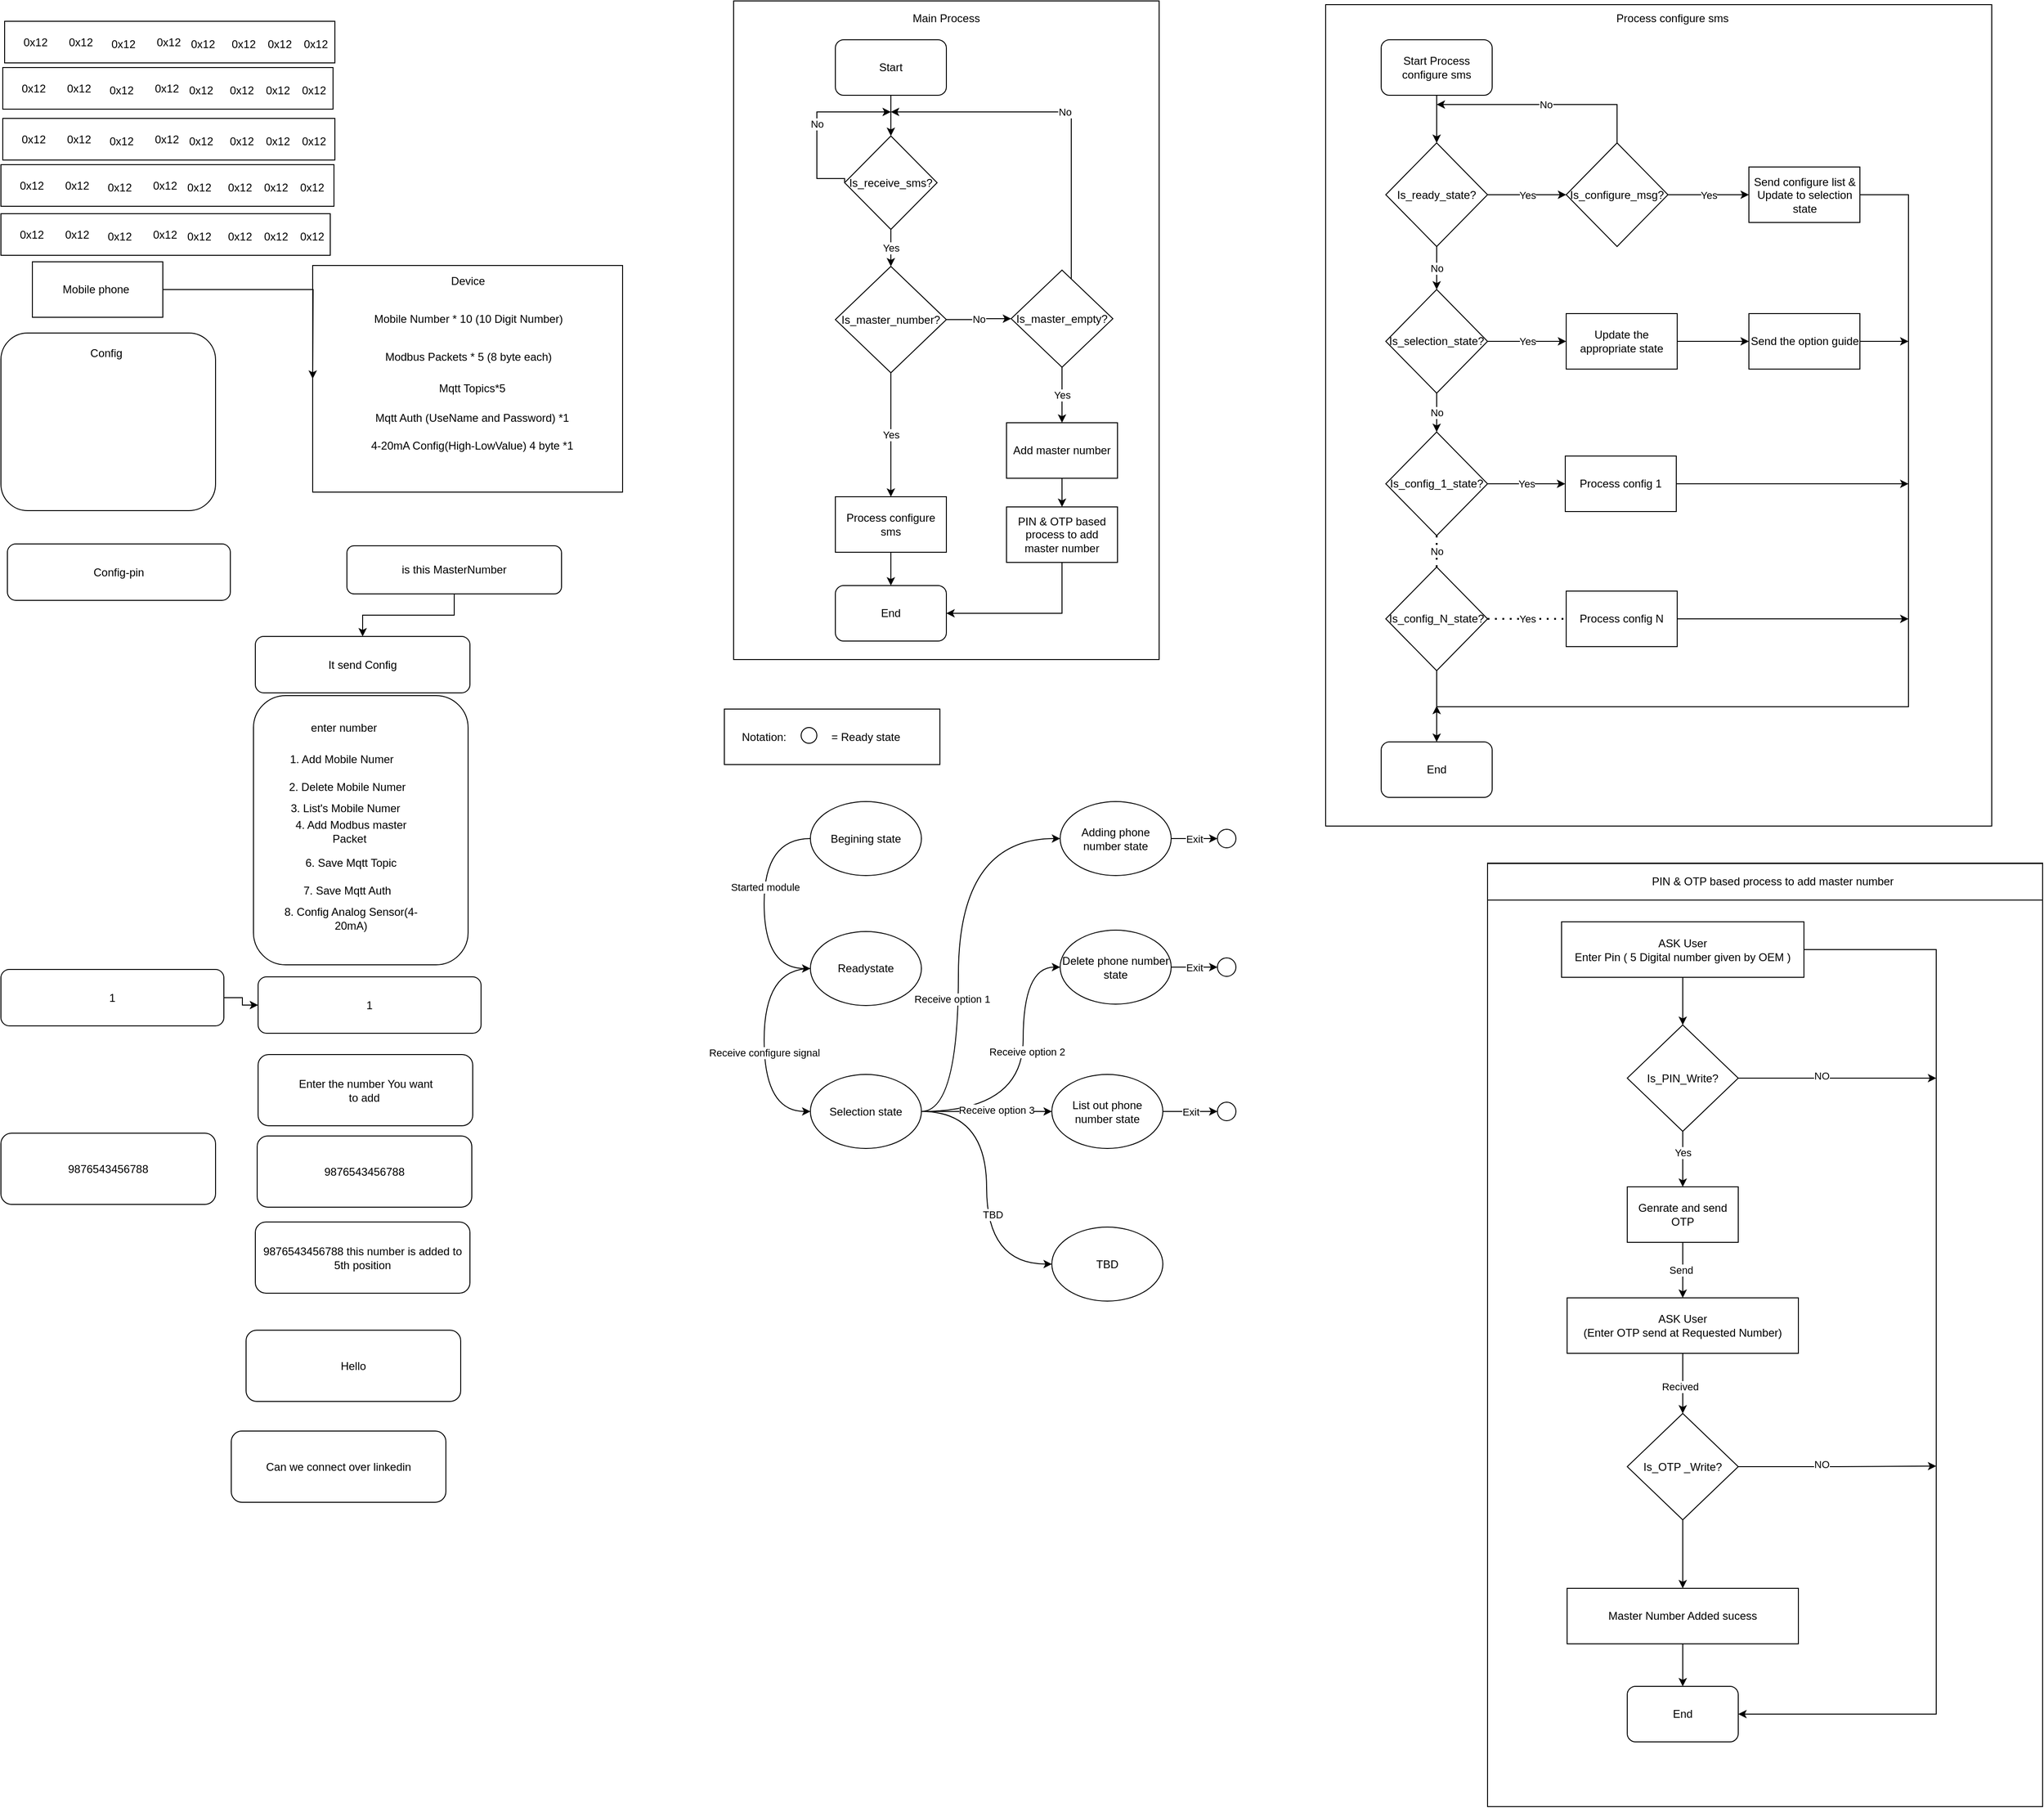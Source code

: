 <mxfile version="20.7.4" type="device"><diagram id="UV3ZCmatX03Z8bhax8fV" name="Page-1"><mxGraphModel dx="4185" dy="2208" grid="1" gridSize="10" guides="1" tooltips="1" connect="1" arrows="1" fold="1" page="1" pageScale="1" pageWidth="827" pageHeight="1169" math="0" shadow="0"><root><mxCell id="0"/><mxCell id="1" parent="0"/><mxCell id="8XACyHPQYHwSiB4T8kNE-40" value="" style="rounded=0;whiteSpace=wrap;html=1;" vertex="1" parent="1"><mxGeometry x="1665" y="940" width="600" height="1020" as="geometry"/></mxCell><mxCell id="J2YRhRowR8hO2LU_zufJ-102" value="" style="rounded=0;whiteSpace=wrap;html=1;" parent="1" vertex="1"><mxGeometry x="840" y="773.5" width="233" height="60" as="geometry"/></mxCell><mxCell id="J2YRhRowR8hO2LU_zufJ-49" value="" style="rounded=0;whiteSpace=wrap;html=1;" parent="1" vertex="1"><mxGeometry x="1490" y="12" width="720" height="888" as="geometry"/></mxCell><mxCell id="J2YRhRowR8hO2LU_zufJ-17" value="" style="rounded=0;whiteSpace=wrap;html=1;" parent="1" vertex="1"><mxGeometry x="850" y="8" width="460" height="712" as="geometry"/></mxCell><mxCell id="59p0AvyfdVepsQXnpc3s-46" value="" style="rounded=0;whiteSpace=wrap;html=1;" parent="1" vertex="1"><mxGeometry x="395" y="294" width="335" height="245" as="geometry"/></mxCell><mxCell id="59p0AvyfdVepsQXnpc3s-80" value="" style="rounded=0;whiteSpace=wrap;html=1;" parent="1" vertex="1"><mxGeometry x="62" y="30" width="357" height="45" as="geometry"/></mxCell><mxCell id="59p0AvyfdVepsQXnpc3s-81" value="0x12" style="text;html=1;align=center;verticalAlign=middle;resizable=0;points=[];autosize=1;strokeColor=none;fillColor=none;" parent="1" vertex="1"><mxGeometry x="73" y="39.5" width="44" height="26" as="geometry"/></mxCell><mxCell id="59p0AvyfdVepsQXnpc3s-82" value="0x12" style="text;html=1;align=center;verticalAlign=middle;resizable=0;points=[];autosize=1;strokeColor=none;fillColor=none;" parent="1" vertex="1"><mxGeometry x="122" y="39.5" width="44" height="26" as="geometry"/></mxCell><mxCell id="59p0AvyfdVepsQXnpc3s-83" value="0x12" style="text;html=1;align=center;verticalAlign=middle;resizable=0;points=[];autosize=1;strokeColor=none;fillColor=none;" parent="1" vertex="1"><mxGeometry x="168" y="42" width="44" height="26" as="geometry"/></mxCell><mxCell id="59p0AvyfdVepsQXnpc3s-84" value="0x12" style="text;html=1;align=center;verticalAlign=middle;resizable=0;points=[];autosize=1;strokeColor=none;fillColor=none;" parent="1" vertex="1"><mxGeometry x="217" y="39.5" width="44" height="26" as="geometry"/></mxCell><mxCell id="59p0AvyfdVepsQXnpc3s-85" value="0x12" style="text;html=1;align=center;verticalAlign=middle;resizable=0;points=[];autosize=1;strokeColor=none;fillColor=none;" parent="1" vertex="1"><mxGeometry x="254" y="42" width="44" height="26" as="geometry"/></mxCell><mxCell id="59p0AvyfdVepsQXnpc3s-86" value="0x12" style="text;html=1;align=center;verticalAlign=middle;resizable=0;points=[];autosize=1;strokeColor=none;fillColor=none;" parent="1" vertex="1"><mxGeometry x="298" y="42" width="44" height="26" as="geometry"/></mxCell><mxCell id="59p0AvyfdVepsQXnpc3s-87" value="0x12" style="text;html=1;align=center;verticalAlign=middle;resizable=0;points=[];autosize=1;strokeColor=none;fillColor=none;" parent="1" vertex="1"><mxGeometry x="337" y="42" width="44" height="26" as="geometry"/></mxCell><mxCell id="59p0AvyfdVepsQXnpc3s-88" value="0x12" style="text;html=1;align=center;verticalAlign=middle;resizable=0;points=[];autosize=1;strokeColor=none;fillColor=none;" parent="1" vertex="1"><mxGeometry x="376" y="42" width="44" height="26" as="geometry"/></mxCell><mxCell id="59p0AvyfdVepsQXnpc3s-89" value="" style="rounded=0;whiteSpace=wrap;html=1;" parent="1" vertex="1"><mxGeometry x="60" y="80" width="357" height="45" as="geometry"/></mxCell><mxCell id="59p0AvyfdVepsQXnpc3s-90" value="0x12" style="text;html=1;align=center;verticalAlign=middle;resizable=0;points=[];autosize=1;strokeColor=none;fillColor=none;" parent="1" vertex="1"><mxGeometry x="71" y="89.5" width="44" height="26" as="geometry"/></mxCell><mxCell id="59p0AvyfdVepsQXnpc3s-91" value="0x12" style="text;html=1;align=center;verticalAlign=middle;resizable=0;points=[];autosize=1;strokeColor=none;fillColor=none;" parent="1" vertex="1"><mxGeometry x="120" y="89.5" width="44" height="26" as="geometry"/></mxCell><mxCell id="59p0AvyfdVepsQXnpc3s-92" value="0x12" style="text;html=1;align=center;verticalAlign=middle;resizable=0;points=[];autosize=1;strokeColor=none;fillColor=none;" parent="1" vertex="1"><mxGeometry x="166" y="92" width="44" height="26" as="geometry"/></mxCell><mxCell id="59p0AvyfdVepsQXnpc3s-93" value="0x12" style="text;html=1;align=center;verticalAlign=middle;resizable=0;points=[];autosize=1;strokeColor=none;fillColor=none;" parent="1" vertex="1"><mxGeometry x="215" y="89.5" width="44" height="26" as="geometry"/></mxCell><mxCell id="59p0AvyfdVepsQXnpc3s-94" value="0x12" style="text;html=1;align=center;verticalAlign=middle;resizable=0;points=[];autosize=1;strokeColor=none;fillColor=none;" parent="1" vertex="1"><mxGeometry x="252" y="92" width="44" height="26" as="geometry"/></mxCell><mxCell id="59p0AvyfdVepsQXnpc3s-95" value="0x12" style="text;html=1;align=center;verticalAlign=middle;resizable=0;points=[];autosize=1;strokeColor=none;fillColor=none;" parent="1" vertex="1"><mxGeometry x="296" y="92" width="44" height="26" as="geometry"/></mxCell><mxCell id="59p0AvyfdVepsQXnpc3s-96" value="0x12" style="text;html=1;align=center;verticalAlign=middle;resizable=0;points=[];autosize=1;strokeColor=none;fillColor=none;" parent="1" vertex="1"><mxGeometry x="335" y="92" width="44" height="26" as="geometry"/></mxCell><mxCell id="59p0AvyfdVepsQXnpc3s-97" value="0x12" style="text;html=1;align=center;verticalAlign=middle;resizable=0;points=[];autosize=1;strokeColor=none;fillColor=none;" parent="1" vertex="1"><mxGeometry x="374" y="92" width="44" height="26" as="geometry"/></mxCell><mxCell id="59p0AvyfdVepsQXnpc3s-98" value="" style="rounded=0;whiteSpace=wrap;html=1;" parent="1" vertex="1"><mxGeometry x="60" y="135" width="359" height="45" as="geometry"/></mxCell><mxCell id="59p0AvyfdVepsQXnpc3s-99" value="0x12" style="text;html=1;align=center;verticalAlign=middle;resizable=0;points=[];autosize=1;strokeColor=none;fillColor=none;" parent="1" vertex="1"><mxGeometry x="71" y="144.5" width="44" height="26" as="geometry"/></mxCell><mxCell id="59p0AvyfdVepsQXnpc3s-100" value="0x12" style="text;html=1;align=center;verticalAlign=middle;resizable=0;points=[];autosize=1;strokeColor=none;fillColor=none;" parent="1" vertex="1"><mxGeometry x="120" y="144.5" width="44" height="26" as="geometry"/></mxCell><mxCell id="59p0AvyfdVepsQXnpc3s-101" value="0x12" style="text;html=1;align=center;verticalAlign=middle;resizable=0;points=[];autosize=1;strokeColor=none;fillColor=none;" parent="1" vertex="1"><mxGeometry x="166" y="147" width="44" height="26" as="geometry"/></mxCell><mxCell id="59p0AvyfdVepsQXnpc3s-102" value="0x12" style="text;html=1;align=center;verticalAlign=middle;resizable=0;points=[];autosize=1;strokeColor=none;fillColor=none;" parent="1" vertex="1"><mxGeometry x="215" y="144.5" width="44" height="26" as="geometry"/></mxCell><mxCell id="59p0AvyfdVepsQXnpc3s-103" value="0x12" style="text;html=1;align=center;verticalAlign=middle;resizable=0;points=[];autosize=1;strokeColor=none;fillColor=none;" parent="1" vertex="1"><mxGeometry x="252" y="147" width="44" height="26" as="geometry"/></mxCell><mxCell id="59p0AvyfdVepsQXnpc3s-104" value="0x12" style="text;html=1;align=center;verticalAlign=middle;resizable=0;points=[];autosize=1;strokeColor=none;fillColor=none;" parent="1" vertex="1"><mxGeometry x="296" y="147" width="44" height="26" as="geometry"/></mxCell><mxCell id="59p0AvyfdVepsQXnpc3s-105" value="0x12" style="text;html=1;align=center;verticalAlign=middle;resizable=0;points=[];autosize=1;strokeColor=none;fillColor=none;" parent="1" vertex="1"><mxGeometry x="335" y="147" width="44" height="26" as="geometry"/></mxCell><mxCell id="59p0AvyfdVepsQXnpc3s-106" value="0x12" style="text;html=1;align=center;verticalAlign=middle;resizable=0;points=[];autosize=1;strokeColor=none;fillColor=none;" parent="1" vertex="1"><mxGeometry x="374" y="147" width="44" height="26" as="geometry"/></mxCell><mxCell id="59p0AvyfdVepsQXnpc3s-107" value="" style="rounded=0;whiteSpace=wrap;html=1;" parent="1" vertex="1"><mxGeometry x="58" y="185" width="360" height="45" as="geometry"/></mxCell><mxCell id="59p0AvyfdVepsQXnpc3s-108" value="0x12" style="text;html=1;align=center;verticalAlign=middle;resizable=0;points=[];autosize=1;strokeColor=none;fillColor=none;" parent="1" vertex="1"><mxGeometry x="69" y="194.5" width="44" height="26" as="geometry"/></mxCell><mxCell id="59p0AvyfdVepsQXnpc3s-109" value="0x12" style="text;html=1;align=center;verticalAlign=middle;resizable=0;points=[];autosize=1;strokeColor=none;fillColor=none;" parent="1" vertex="1"><mxGeometry x="118" y="194.5" width="44" height="26" as="geometry"/></mxCell><mxCell id="59p0AvyfdVepsQXnpc3s-110" value="0x12" style="text;html=1;align=center;verticalAlign=middle;resizable=0;points=[];autosize=1;strokeColor=none;fillColor=none;" parent="1" vertex="1"><mxGeometry x="164" y="197" width="44" height="26" as="geometry"/></mxCell><mxCell id="59p0AvyfdVepsQXnpc3s-111" value="0x12" style="text;html=1;align=center;verticalAlign=middle;resizable=0;points=[];autosize=1;strokeColor=none;fillColor=none;" parent="1" vertex="1"><mxGeometry x="213" y="194.5" width="44" height="26" as="geometry"/></mxCell><mxCell id="59p0AvyfdVepsQXnpc3s-112" value="0x12" style="text;html=1;align=center;verticalAlign=middle;resizable=0;points=[];autosize=1;strokeColor=none;fillColor=none;" parent="1" vertex="1"><mxGeometry x="250" y="197" width="44" height="26" as="geometry"/></mxCell><mxCell id="59p0AvyfdVepsQXnpc3s-113" value="0x12" style="text;html=1;align=center;verticalAlign=middle;resizable=0;points=[];autosize=1;strokeColor=none;fillColor=none;" parent="1" vertex="1"><mxGeometry x="294" y="197" width="44" height="26" as="geometry"/></mxCell><mxCell id="59p0AvyfdVepsQXnpc3s-114" value="0x12" style="text;html=1;align=center;verticalAlign=middle;resizable=0;points=[];autosize=1;strokeColor=none;fillColor=none;" parent="1" vertex="1"><mxGeometry x="333" y="197" width="44" height="26" as="geometry"/></mxCell><mxCell id="59p0AvyfdVepsQXnpc3s-115" value="0x12" style="text;html=1;align=center;verticalAlign=middle;resizable=0;points=[];autosize=1;strokeColor=none;fillColor=none;" parent="1" vertex="1"><mxGeometry x="372" y="197" width="44" height="26" as="geometry"/></mxCell><mxCell id="59p0AvyfdVepsQXnpc3s-116" value="" style="rounded=0;whiteSpace=wrap;html=1;" parent="1" vertex="1"><mxGeometry x="58" y="238" width="356" height="45" as="geometry"/></mxCell><mxCell id="59p0AvyfdVepsQXnpc3s-117" value="0x12" style="text;html=1;align=center;verticalAlign=middle;resizable=0;points=[];autosize=1;strokeColor=none;fillColor=none;" parent="1" vertex="1"><mxGeometry x="69" y="247.5" width="44" height="26" as="geometry"/></mxCell><mxCell id="59p0AvyfdVepsQXnpc3s-118" value="0x12" style="text;html=1;align=center;verticalAlign=middle;resizable=0;points=[];autosize=1;strokeColor=none;fillColor=none;" parent="1" vertex="1"><mxGeometry x="118" y="247.5" width="44" height="26" as="geometry"/></mxCell><mxCell id="59p0AvyfdVepsQXnpc3s-119" value="0x12" style="text;html=1;align=center;verticalAlign=middle;resizable=0;points=[];autosize=1;strokeColor=none;fillColor=none;" parent="1" vertex="1"><mxGeometry x="164" y="250" width="44" height="26" as="geometry"/></mxCell><mxCell id="59p0AvyfdVepsQXnpc3s-120" value="0x12" style="text;html=1;align=center;verticalAlign=middle;resizable=0;points=[];autosize=1;strokeColor=none;fillColor=none;" parent="1" vertex="1"><mxGeometry x="213" y="247.5" width="44" height="26" as="geometry"/></mxCell><mxCell id="59p0AvyfdVepsQXnpc3s-121" value="0x12" style="text;html=1;align=center;verticalAlign=middle;resizable=0;points=[];autosize=1;strokeColor=none;fillColor=none;" parent="1" vertex="1"><mxGeometry x="250" y="250" width="44" height="26" as="geometry"/></mxCell><mxCell id="59p0AvyfdVepsQXnpc3s-122" value="0x12" style="text;html=1;align=center;verticalAlign=middle;resizable=0;points=[];autosize=1;strokeColor=none;fillColor=none;" parent="1" vertex="1"><mxGeometry x="294" y="250" width="44" height="26" as="geometry"/></mxCell><mxCell id="59p0AvyfdVepsQXnpc3s-123" value="0x12" style="text;html=1;align=center;verticalAlign=middle;resizable=0;points=[];autosize=1;strokeColor=none;fillColor=none;" parent="1" vertex="1"><mxGeometry x="333" y="250" width="44" height="26" as="geometry"/></mxCell><mxCell id="59p0AvyfdVepsQXnpc3s-124" value="0x12" style="text;html=1;align=center;verticalAlign=middle;resizable=0;points=[];autosize=1;strokeColor=none;fillColor=none;" parent="1" vertex="1"><mxGeometry x="372" y="250" width="44" height="26" as="geometry"/></mxCell><mxCell id="59p0AvyfdVepsQXnpc3s-125" style="edgeStyle=orthogonalEdgeStyle;rounded=0;orthogonalLoop=1;jettySize=auto;html=1;" parent="1" source="59p0AvyfdVepsQXnpc3s-126" edge="1"><mxGeometry relative="1" as="geometry"><mxPoint x="395" y="416.5" as="targetPoint"/></mxGeometry></mxCell><mxCell id="59p0AvyfdVepsQXnpc3s-126" value="Mobile phone&amp;nbsp;" style="rounded=0;whiteSpace=wrap;html=1;" parent="1" vertex="1"><mxGeometry x="92" y="290" width="141" height="60" as="geometry"/></mxCell><mxCell id="59p0AvyfdVepsQXnpc3s-127" value="Device" style="text;html=1;strokeColor=none;fillColor=none;align=center;verticalAlign=middle;whiteSpace=wrap;rounded=0;" parent="1" vertex="1"><mxGeometry x="532.5" y="296" width="60" height="30" as="geometry"/></mxCell><mxCell id="59p0AvyfdVepsQXnpc3s-128" value="Mobile Number * 10 (10 Digit Number)" style="text;html=1;strokeColor=none;fillColor=none;align=center;verticalAlign=middle;whiteSpace=wrap;rounded=0;" parent="1" vertex="1"><mxGeometry x="425" y="337" width="277" height="30" as="geometry"/></mxCell><mxCell id="59p0AvyfdVepsQXnpc3s-129" value="Modbus Packets * 5 (8 byte each)" style="text;html=1;strokeColor=none;fillColor=none;align=center;verticalAlign=middle;whiteSpace=wrap;rounded=0;" parent="1" vertex="1"><mxGeometry x="425" y="378" width="277" height="30" as="geometry"/></mxCell><mxCell id="59p0AvyfdVepsQXnpc3s-130" value="Mqtt Topics*5" style="text;html=1;strokeColor=none;fillColor=none;align=center;verticalAlign=middle;whiteSpace=wrap;rounded=0;" parent="1" vertex="1"><mxGeometry x="429" y="412" width="277" height="30" as="geometry"/></mxCell><mxCell id="59p0AvyfdVepsQXnpc3s-131" value="Mqtt Auth (UseName and Password) *1" style="text;html=1;strokeColor=none;fillColor=none;align=center;verticalAlign=middle;whiteSpace=wrap;rounded=0;" parent="1" vertex="1"><mxGeometry x="429" y="444" width="277" height="30" as="geometry"/></mxCell><mxCell id="59p0AvyfdVepsQXnpc3s-132" value="4-20mA Config(High-LowValue) 4 byte *1" style="text;html=1;strokeColor=none;fillColor=none;align=center;verticalAlign=middle;whiteSpace=wrap;rounded=0;" parent="1" vertex="1"><mxGeometry x="429" y="474" width="277" height="30" as="geometry"/></mxCell><mxCell id="59p0AvyfdVepsQXnpc3s-133" value="" style="rounded=1;whiteSpace=wrap;html=1;" parent="1" vertex="1"><mxGeometry x="58" y="367" width="232" height="192" as="geometry"/></mxCell><mxCell id="59p0AvyfdVepsQXnpc3s-134" value="Config" style="text;html=1;strokeColor=none;fillColor=none;align=center;verticalAlign=middle;whiteSpace=wrap;rounded=0;" parent="1" vertex="1"><mxGeometry x="142" y="374" width="60" height="30" as="geometry"/></mxCell><mxCell id="59p0AvyfdVepsQXnpc3s-135" value="Config-pin" style="rounded=1;whiteSpace=wrap;html=1;" parent="1" vertex="1"><mxGeometry x="65" y="595" width="241" height="61" as="geometry"/></mxCell><mxCell id="59p0AvyfdVepsQXnpc3s-136" value="" style="edgeStyle=orthogonalEdgeStyle;rounded=0;orthogonalLoop=1;jettySize=auto;html=1;" parent="1" source="59p0AvyfdVepsQXnpc3s-137" target="59p0AvyfdVepsQXnpc3s-138" edge="1"><mxGeometry relative="1" as="geometry"/></mxCell><mxCell id="59p0AvyfdVepsQXnpc3s-137" value="is this MasterNumber" style="rounded=1;whiteSpace=wrap;html=1;" parent="1" vertex="1"><mxGeometry x="432" y="597" width="232" height="52" as="geometry"/></mxCell><mxCell id="59p0AvyfdVepsQXnpc3s-138" value="It send Config" style="rounded=1;whiteSpace=wrap;html=1;" parent="1" vertex="1"><mxGeometry x="333" y="695" width="232" height="61" as="geometry"/></mxCell><mxCell id="59p0AvyfdVepsQXnpc3s-139" value="" style="rounded=1;whiteSpace=wrap;html=1;" parent="1" vertex="1"><mxGeometry x="331" y="759" width="232" height="291" as="geometry"/></mxCell><mxCell id="59p0AvyfdVepsQXnpc3s-140" value="enter number&amp;nbsp;" style="text;html=1;strokeColor=none;fillColor=none;align=center;verticalAlign=middle;whiteSpace=wrap;rounded=0;" parent="1" vertex="1"><mxGeometry x="351" y="779" width="159" height="30" as="geometry"/></mxCell><mxCell id="59p0AvyfdVepsQXnpc3s-141" value="1. Add Mobile Numer" style="text;html=1;strokeColor=none;fillColor=none;align=center;verticalAlign=middle;whiteSpace=wrap;rounded=0;" parent="1" vertex="1"><mxGeometry x="347" y="813" width="159" height="30" as="geometry"/></mxCell><mxCell id="59p0AvyfdVepsQXnpc3s-142" value="2. Delete Mobile Numer" style="text;html=1;strokeColor=none;fillColor=none;align=center;verticalAlign=middle;whiteSpace=wrap;rounded=0;" parent="1" vertex="1"><mxGeometry x="353" y="843" width="159" height="30" as="geometry"/></mxCell><mxCell id="59p0AvyfdVepsQXnpc3s-143" value="3. List's Mobile Numer" style="text;html=1;strokeColor=none;fillColor=none;align=center;verticalAlign=middle;whiteSpace=wrap;rounded=0;" parent="1" vertex="1"><mxGeometry x="351" y="866" width="159" height="30" as="geometry"/></mxCell><mxCell id="59p0AvyfdVepsQXnpc3s-144" value="4. Add Modbus master Packet&amp;nbsp;" style="text;html=1;strokeColor=none;fillColor=none;align=center;verticalAlign=middle;whiteSpace=wrap;rounded=0;" parent="1" vertex="1"><mxGeometry x="357" y="891" width="159" height="30" as="geometry"/></mxCell><mxCell id="59p0AvyfdVepsQXnpc3s-145" value="6. Save Mqtt Topic" style="text;html=1;strokeColor=none;fillColor=none;align=center;verticalAlign=middle;whiteSpace=wrap;rounded=0;" parent="1" vertex="1"><mxGeometry x="357" y="925" width="159" height="30" as="geometry"/></mxCell><mxCell id="59p0AvyfdVepsQXnpc3s-146" value="7. Save Mqtt Auth" style="text;html=1;strokeColor=none;fillColor=none;align=center;verticalAlign=middle;whiteSpace=wrap;rounded=0;" parent="1" vertex="1"><mxGeometry x="353" y="955" width="159" height="30" as="geometry"/></mxCell><mxCell id="59p0AvyfdVepsQXnpc3s-147" value="8. Config Analog Sensor(4-20mA)" style="text;html=1;strokeColor=none;fillColor=none;align=center;verticalAlign=middle;whiteSpace=wrap;rounded=0;" parent="1" vertex="1"><mxGeometry x="357" y="985" width="159" height="30" as="geometry"/></mxCell><mxCell id="59p0AvyfdVepsQXnpc3s-148" value="" style="edgeStyle=orthogonalEdgeStyle;rounded=0;orthogonalLoop=1;jettySize=auto;html=1;" parent="1" source="59p0AvyfdVepsQXnpc3s-149" target="59p0AvyfdVepsQXnpc3s-150" edge="1"><mxGeometry relative="1" as="geometry"/></mxCell><mxCell id="59p0AvyfdVepsQXnpc3s-149" value="1" style="rounded=1;whiteSpace=wrap;html=1;" parent="1" vertex="1"><mxGeometry x="58" y="1055" width="241" height="61" as="geometry"/></mxCell><mxCell id="59p0AvyfdVepsQXnpc3s-150" value="1" style="rounded=1;whiteSpace=wrap;html=1;" parent="1" vertex="1"><mxGeometry x="336" y="1063" width="241" height="61" as="geometry"/></mxCell><mxCell id="59p0AvyfdVepsQXnpc3s-151" value="" style="rounded=1;whiteSpace=wrap;html=1;" parent="1" vertex="1"><mxGeometry x="336" y="1147" width="232" height="77" as="geometry"/></mxCell><mxCell id="59p0AvyfdVepsQXnpc3s-152" value="Enter the number You want to add&amp;nbsp;" style="text;html=1;strokeColor=none;fillColor=none;align=center;verticalAlign=middle;whiteSpace=wrap;rounded=0;" parent="1" vertex="1"><mxGeometry x="372.5" y="1170.5" width="159" height="30" as="geometry"/></mxCell><mxCell id="59p0AvyfdVepsQXnpc3s-153" value="9876543456788" style="rounded=1;whiteSpace=wrap;html=1;" parent="1" vertex="1"><mxGeometry x="58" y="1232" width="232" height="77" as="geometry"/></mxCell><mxCell id="59p0AvyfdVepsQXnpc3s-154" value="9876543456788" style="rounded=1;whiteSpace=wrap;html=1;" parent="1" vertex="1"><mxGeometry x="335" y="1235" width="232" height="77" as="geometry"/></mxCell><mxCell id="59p0AvyfdVepsQXnpc3s-155" value="9876543456788 this number is added to 5th position" style="rounded=1;whiteSpace=wrap;html=1;" parent="1" vertex="1"><mxGeometry x="333" y="1328" width="232" height="77" as="geometry"/></mxCell><mxCell id="59p0AvyfdVepsQXnpc3s-156" value="Hello" style="rounded=1;whiteSpace=wrap;html=1;" parent="1" vertex="1"><mxGeometry x="323" y="1445" width="232" height="77" as="geometry"/></mxCell><mxCell id="59p0AvyfdVepsQXnpc3s-157" value="Can we connect over linkedin" style="rounded=1;whiteSpace=wrap;html=1;" parent="1" vertex="1"><mxGeometry x="307" y="1554" width="232" height="77" as="geometry"/></mxCell><mxCell id="J2YRhRowR8hO2LU_zufJ-3" style="edgeStyle=orthogonalEdgeStyle;rounded=0;orthogonalLoop=1;jettySize=auto;html=1;entryX=0.5;entryY=0;entryDx=0;entryDy=0;" parent="1" source="J2YRhRowR8hO2LU_zufJ-1" target="J2YRhRowR8hO2LU_zufJ-2" edge="1"><mxGeometry relative="1" as="geometry"><mxPoint x="1020" y="148" as="targetPoint"/></mxGeometry></mxCell><mxCell id="J2YRhRowR8hO2LU_zufJ-1" value="Start" style="rounded=1;whiteSpace=wrap;html=1;" parent="1" vertex="1"><mxGeometry x="960" y="50" width="120" height="60" as="geometry"/></mxCell><mxCell id="J2YRhRowR8hO2LU_zufJ-4" value="No" style="edgeStyle=orthogonalEdgeStyle;rounded=0;orthogonalLoop=1;jettySize=auto;html=1;exitX=0;exitY=0.5;exitDx=0;exitDy=0;" parent="1" source="J2YRhRowR8hO2LU_zufJ-2" edge="1"><mxGeometry relative="1" as="geometry"><mxPoint x="1020" y="128" as="targetPoint"/><Array as="points"><mxPoint x="940" y="200"/><mxPoint x="940" y="128"/></Array></mxGeometry></mxCell><mxCell id="J2YRhRowR8hO2LU_zufJ-6" value="Yes" style="edgeStyle=orthogonalEdgeStyle;rounded=0;orthogonalLoop=1;jettySize=auto;html=1;" parent="1" source="J2YRhRowR8hO2LU_zufJ-2" target="J2YRhRowR8hO2LU_zufJ-5" edge="1"><mxGeometry relative="1" as="geometry"/></mxCell><mxCell id="J2YRhRowR8hO2LU_zufJ-2" value="Is_receive_sms?" style="rhombus;whiteSpace=wrap;html=1;" parent="1" vertex="1"><mxGeometry x="970" y="154" width="100" height="101" as="geometry"/></mxCell><mxCell id="J2YRhRowR8hO2LU_zufJ-8" value="No" style="edgeStyle=orthogonalEdgeStyle;rounded=0;orthogonalLoop=1;jettySize=auto;html=1;" parent="1" source="J2YRhRowR8hO2LU_zufJ-5" target="J2YRhRowR8hO2LU_zufJ-7" edge="1"><mxGeometry relative="1" as="geometry"/></mxCell><mxCell id="J2YRhRowR8hO2LU_zufJ-10" value="Yes" style="edgeStyle=orthogonalEdgeStyle;rounded=0;orthogonalLoop=1;jettySize=auto;html=1;entryX=0.5;entryY=0;entryDx=0;entryDy=0;" parent="1" source="J2YRhRowR8hO2LU_zufJ-5" target="J2YRhRowR8hO2LU_zufJ-9" edge="1"><mxGeometry relative="1" as="geometry"/></mxCell><mxCell id="J2YRhRowR8hO2LU_zufJ-5" value="Is_master_number?" style="rhombus;whiteSpace=wrap;html=1;" parent="1" vertex="1"><mxGeometry x="960" y="295" width="120" height="115" as="geometry"/></mxCell><mxCell id="J2YRhRowR8hO2LU_zufJ-11" value="Yes" style="edgeStyle=orthogonalEdgeStyle;rounded=0;orthogonalLoop=1;jettySize=auto;html=1;entryX=0.5;entryY=0;entryDx=0;entryDy=0;" parent="1" source="J2YRhRowR8hO2LU_zufJ-7" target="J2YRhRowR8hO2LU_zufJ-12" edge="1"><mxGeometry relative="1" as="geometry"><mxPoint x="1050" y="363" as="targetPoint"/><Array as="points"><mxPoint x="1190" y="383"/><mxPoint x="1190" y="383"/></Array></mxGeometry></mxCell><mxCell id="J2YRhRowR8hO2LU_zufJ-14" value="No" style="edgeStyle=orthogonalEdgeStyle;rounded=0;orthogonalLoop=1;jettySize=auto;html=1;" parent="1" source="J2YRhRowR8hO2LU_zufJ-7" edge="1"><mxGeometry relative="1" as="geometry"><mxPoint x="1020" y="128" as="targetPoint"/><Array as="points"><mxPoint x="1215" y="128"/></Array></mxGeometry></mxCell><mxCell id="J2YRhRowR8hO2LU_zufJ-7" value="Is_master_empty?" style="rhombus;whiteSpace=wrap;html=1;" parent="1" vertex="1"><mxGeometry x="1150" y="299" width="110" height="105" as="geometry"/></mxCell><mxCell id="J2YRhRowR8hO2LU_zufJ-16" style="edgeStyle=orthogonalEdgeStyle;rounded=0;orthogonalLoop=1;jettySize=auto;html=1;entryX=0.5;entryY=0;entryDx=0;entryDy=0;" parent="1" source="J2YRhRowR8hO2LU_zufJ-9" target="J2YRhRowR8hO2LU_zufJ-15" edge="1"><mxGeometry relative="1" as="geometry"/></mxCell><mxCell id="J2YRhRowR8hO2LU_zufJ-9" value="Process configure sms" style="rounded=0;whiteSpace=wrap;html=1;" parent="1" vertex="1"><mxGeometry x="960" y="544" width="120" height="60" as="geometry"/></mxCell><mxCell id="8XACyHPQYHwSiB4T8kNE-37" value="" style="edgeStyle=orthogonalEdgeStyle;rounded=0;orthogonalLoop=1;jettySize=auto;html=1;" edge="1" parent="1" source="J2YRhRowR8hO2LU_zufJ-12" target="8XACyHPQYHwSiB4T8kNE-36"><mxGeometry relative="1" as="geometry"/></mxCell><mxCell id="J2YRhRowR8hO2LU_zufJ-12" value="Add master number" style="rounded=0;whiteSpace=wrap;html=1;" parent="1" vertex="1"><mxGeometry x="1145" y="464" width="120" height="60" as="geometry"/></mxCell><mxCell id="J2YRhRowR8hO2LU_zufJ-15" value="End" style="rounded=1;whiteSpace=wrap;html=1;" parent="1" vertex="1"><mxGeometry x="960" y="640" width="120" height="60" as="geometry"/></mxCell><mxCell id="J2YRhRowR8hO2LU_zufJ-18" value="Main Process" style="text;html=1;strokeColor=none;fillColor=none;align=center;verticalAlign=middle;whiteSpace=wrap;rounded=0;" parent="1" vertex="1"><mxGeometry x="1035" y="12" width="90" height="30" as="geometry"/></mxCell><mxCell id="J2YRhRowR8hO2LU_zufJ-21" style="edgeStyle=orthogonalEdgeStyle;rounded=0;orthogonalLoop=1;jettySize=auto;html=1;entryX=0.5;entryY=0;entryDx=0;entryDy=0;" parent="1" source="J2YRhRowR8hO2LU_zufJ-19" target="J2YRhRowR8hO2LU_zufJ-20" edge="1"><mxGeometry relative="1" as="geometry"/></mxCell><mxCell id="J2YRhRowR8hO2LU_zufJ-19" value="Start Process configure sms" style="rounded=1;whiteSpace=wrap;html=1;" parent="1" vertex="1"><mxGeometry x="1550" y="50" width="120" height="60" as="geometry"/></mxCell><mxCell id="J2YRhRowR8hO2LU_zufJ-25" value="Yes" style="edgeStyle=orthogonalEdgeStyle;rounded=0;orthogonalLoop=1;jettySize=auto;html=1;entryX=0;entryY=0.5;entryDx=0;entryDy=0;" parent="1" source="J2YRhRowR8hO2LU_zufJ-20" target="J2YRhRowR8hO2LU_zufJ-24" edge="1"><mxGeometry relative="1" as="geometry"/></mxCell><mxCell id="J2YRhRowR8hO2LU_zufJ-29" value="No" style="edgeStyle=orthogonalEdgeStyle;rounded=0;orthogonalLoop=1;jettySize=auto;html=1;entryX=0.5;entryY=0;entryDx=0;entryDy=0;" parent="1" source="J2YRhRowR8hO2LU_zufJ-20" target="J2YRhRowR8hO2LU_zufJ-22" edge="1"><mxGeometry relative="1" as="geometry"/></mxCell><mxCell id="J2YRhRowR8hO2LU_zufJ-20" value="Is_ready_state?" style="rhombus;whiteSpace=wrap;html=1;" parent="1" vertex="1"><mxGeometry x="1555" y="161.5" width="110" height="112" as="geometry"/></mxCell><mxCell id="J2YRhRowR8hO2LU_zufJ-31" value="Yes" style="edgeStyle=orthogonalEdgeStyle;rounded=0;orthogonalLoop=1;jettySize=auto;html=1;entryX=0;entryY=0.5;entryDx=0;entryDy=0;" parent="1" source="J2YRhRowR8hO2LU_zufJ-22" target="J2YRhRowR8hO2LU_zufJ-30" edge="1"><mxGeometry relative="1" as="geometry"/></mxCell><mxCell id="J2YRhRowR8hO2LU_zufJ-35" value="No" style="edgeStyle=orthogonalEdgeStyle;rounded=0;orthogonalLoop=1;jettySize=auto;html=1;" parent="1" source="J2YRhRowR8hO2LU_zufJ-22" target="J2YRhRowR8hO2LU_zufJ-34" edge="1"><mxGeometry relative="1" as="geometry"/></mxCell><mxCell id="J2YRhRowR8hO2LU_zufJ-22" value="Is_selection_state?" style="rhombus;whiteSpace=wrap;html=1;" parent="1" vertex="1"><mxGeometry x="1555" y="320" width="110" height="112" as="geometry"/></mxCell><mxCell id="J2YRhRowR8hO2LU_zufJ-27" value="Yes" style="edgeStyle=orthogonalEdgeStyle;rounded=0;orthogonalLoop=1;jettySize=auto;html=1;entryX=0;entryY=0.5;entryDx=0;entryDy=0;" parent="1" source="J2YRhRowR8hO2LU_zufJ-24" target="J2YRhRowR8hO2LU_zufJ-26" edge="1"><mxGeometry relative="1" as="geometry"/></mxCell><mxCell id="J2YRhRowR8hO2LU_zufJ-28" value="No" style="edgeStyle=orthogonalEdgeStyle;rounded=0;orthogonalLoop=1;jettySize=auto;html=1;" parent="1" source="J2YRhRowR8hO2LU_zufJ-24" edge="1"><mxGeometry relative="1" as="geometry"><mxPoint x="1610" y="120" as="targetPoint"/><Array as="points"><mxPoint x="1805" y="120"/></Array></mxGeometry></mxCell><mxCell id="J2YRhRowR8hO2LU_zufJ-24" value="Is_configure_msg?" style="rhombus;whiteSpace=wrap;html=1;" parent="1" vertex="1"><mxGeometry x="1750" y="161.5" width="110" height="112" as="geometry"/></mxCell><mxCell id="J2YRhRowR8hO2LU_zufJ-45" style="edgeStyle=orthogonalEdgeStyle;rounded=0;orthogonalLoop=1;jettySize=auto;html=1;" parent="1" source="J2YRhRowR8hO2LU_zufJ-26" edge="1"><mxGeometry relative="1" as="geometry"><mxPoint x="1610" y="770" as="targetPoint"/><Array as="points"><mxPoint x="2120" y="218"/><mxPoint x="2120" y="771"/></Array></mxGeometry></mxCell><mxCell id="J2YRhRowR8hO2LU_zufJ-26" value="Send configure list &amp;amp;&lt;br&gt;Update to selection state" style="rounded=0;whiteSpace=wrap;html=1;" parent="1" vertex="1"><mxGeometry x="1947.5" y="187.5" width="120" height="60" as="geometry"/></mxCell><mxCell id="J2YRhRowR8hO2LU_zufJ-33" style="edgeStyle=orthogonalEdgeStyle;rounded=0;orthogonalLoop=1;jettySize=auto;html=1;entryX=0;entryY=0.5;entryDx=0;entryDy=0;" parent="1" source="J2YRhRowR8hO2LU_zufJ-30" target="J2YRhRowR8hO2LU_zufJ-32" edge="1"><mxGeometry relative="1" as="geometry"/></mxCell><mxCell id="J2YRhRowR8hO2LU_zufJ-30" value="Update the appropriate state" style="rounded=0;whiteSpace=wrap;html=1;" parent="1" vertex="1"><mxGeometry x="1750" y="346" width="120" height="60" as="geometry"/></mxCell><mxCell id="J2YRhRowR8hO2LU_zufJ-46" style="edgeStyle=orthogonalEdgeStyle;rounded=0;orthogonalLoop=1;jettySize=auto;html=1;" parent="1" source="J2YRhRowR8hO2LU_zufJ-32" edge="1"><mxGeometry relative="1" as="geometry"><mxPoint x="2120" y="376" as="targetPoint"/></mxGeometry></mxCell><mxCell id="J2YRhRowR8hO2LU_zufJ-32" value="Send the option guide" style="rounded=0;whiteSpace=wrap;html=1;" parent="1" vertex="1"><mxGeometry x="1947.5" y="346" width="120" height="60" as="geometry"/></mxCell><mxCell id="J2YRhRowR8hO2LU_zufJ-37" value="Yes" style="edgeStyle=orthogonalEdgeStyle;rounded=0;orthogonalLoop=1;jettySize=auto;html=1;entryX=0;entryY=0.5;entryDx=0;entryDy=0;" parent="1" source="J2YRhRowR8hO2LU_zufJ-34" target="J2YRhRowR8hO2LU_zufJ-36" edge="1"><mxGeometry relative="1" as="geometry"/></mxCell><mxCell id="J2YRhRowR8hO2LU_zufJ-34" value="Is_config_1_state?" style="rhombus;whiteSpace=wrap;html=1;" parent="1" vertex="1"><mxGeometry x="1555" y="474" width="110" height="112" as="geometry"/></mxCell><mxCell id="J2YRhRowR8hO2LU_zufJ-47" style="edgeStyle=orthogonalEdgeStyle;rounded=0;orthogonalLoop=1;jettySize=auto;html=1;" parent="1" source="J2YRhRowR8hO2LU_zufJ-36" edge="1"><mxGeometry relative="1" as="geometry"><mxPoint x="2120" y="530" as="targetPoint"/></mxGeometry></mxCell><mxCell id="J2YRhRowR8hO2LU_zufJ-36" value="Process config 1" style="rounded=0;whiteSpace=wrap;html=1;" parent="1" vertex="1"><mxGeometry x="1749" y="500" width="120" height="60" as="geometry"/></mxCell><mxCell id="J2YRhRowR8hO2LU_zufJ-44" style="edgeStyle=orthogonalEdgeStyle;rounded=0;orthogonalLoop=1;jettySize=auto;html=1;entryX=0.5;entryY=0;entryDx=0;entryDy=0;" parent="1" source="J2YRhRowR8hO2LU_zufJ-39" target="J2YRhRowR8hO2LU_zufJ-43" edge="1"><mxGeometry relative="1" as="geometry"/></mxCell><mxCell id="J2YRhRowR8hO2LU_zufJ-39" value="Is_config_N_state?" style="rhombus;whiteSpace=wrap;html=1;" parent="1" vertex="1"><mxGeometry x="1555" y="620" width="110" height="112" as="geometry"/></mxCell><mxCell id="J2YRhRowR8hO2LU_zufJ-40" value="No" style="endArrow=none;dashed=1;html=1;dashPattern=1 3;strokeWidth=2;rounded=0;entryX=0.5;entryY=1;entryDx=0;entryDy=0;exitX=0.5;exitY=0;exitDx=0;exitDy=0;" parent="1" source="J2YRhRowR8hO2LU_zufJ-39" target="J2YRhRowR8hO2LU_zufJ-34" edge="1"><mxGeometry width="50" height="50" relative="1" as="geometry"><mxPoint x="1510" y="590" as="sourcePoint"/><mxPoint x="1560" y="540" as="targetPoint"/></mxGeometry></mxCell><mxCell id="J2YRhRowR8hO2LU_zufJ-48" style="edgeStyle=orthogonalEdgeStyle;rounded=0;orthogonalLoop=1;jettySize=auto;html=1;" parent="1" source="J2YRhRowR8hO2LU_zufJ-41" edge="1"><mxGeometry relative="1" as="geometry"><mxPoint x="2120" y="676" as="targetPoint"/></mxGeometry></mxCell><mxCell id="J2YRhRowR8hO2LU_zufJ-41" value="Process config N" style="rounded=0;whiteSpace=wrap;html=1;" parent="1" vertex="1"><mxGeometry x="1750" y="646" width="120" height="60" as="geometry"/></mxCell><mxCell id="J2YRhRowR8hO2LU_zufJ-42" value="Yes" style="endArrow=none;dashed=1;html=1;dashPattern=1 3;strokeWidth=2;rounded=0;entryX=0;entryY=0.5;entryDx=0;entryDy=0;exitX=1;exitY=0.5;exitDx=0;exitDy=0;" parent="1" source="J2YRhRowR8hO2LU_zufJ-39" target="J2YRhRowR8hO2LU_zufJ-41" edge="1"><mxGeometry width="50" height="50" relative="1" as="geometry"><mxPoint x="1510" y="590" as="sourcePoint"/><mxPoint x="1560" y="540" as="targetPoint"/></mxGeometry></mxCell><mxCell id="J2YRhRowR8hO2LU_zufJ-43" value="End" style="rounded=1;whiteSpace=wrap;html=1;" parent="1" vertex="1"><mxGeometry x="1550" y="809" width="120" height="60" as="geometry"/></mxCell><mxCell id="J2YRhRowR8hO2LU_zufJ-52" value="Process configure sms" style="text;html=1;strokeColor=none;fillColor=none;align=center;verticalAlign=middle;whiteSpace=wrap;rounded=0;" parent="1" vertex="1"><mxGeometry x="1800" y="12" width="130" height="30" as="geometry"/></mxCell><mxCell id="J2YRhRowR8hO2LU_zufJ-55" style="edgeStyle=orthogonalEdgeStyle;rounded=0;orthogonalLoop=1;jettySize=auto;html=1;entryX=0;entryY=0.5;entryDx=0;entryDy=0;exitX=0;exitY=0.5;exitDx=0;exitDy=0;curved=1;" parent="1" source="J2YRhRowR8hO2LU_zufJ-53" target="J2YRhRowR8hO2LU_zufJ-54" edge="1"><mxGeometry relative="1" as="geometry"><Array as="points"><mxPoint x="883" y="913.5"/><mxPoint x="883" y="1054.5"/></Array></mxGeometry></mxCell><mxCell id="J2YRhRowR8hO2LU_zufJ-56" value="Started module" style="edgeLabel;html=1;align=center;verticalAlign=middle;resizable=0;points=[];" parent="J2YRhRowR8hO2LU_zufJ-55" vertex="1" connectable="0"><mxGeometry x="-0.147" y="1" relative="1" as="geometry"><mxPoint as="offset"/></mxGeometry></mxCell><mxCell id="J2YRhRowR8hO2LU_zufJ-53" value="Begining state" style="ellipse;whiteSpace=wrap;html=1;" parent="1" vertex="1"><mxGeometry x="933" y="873.5" width="120" height="80" as="geometry"/></mxCell><mxCell id="J2YRhRowR8hO2LU_zufJ-58" style="edgeStyle=orthogonalEdgeStyle;curved=1;rounded=0;orthogonalLoop=1;jettySize=auto;html=1;entryX=0;entryY=0.5;entryDx=0;entryDy=0;exitX=0;exitY=0.5;exitDx=0;exitDy=0;" parent="1" source="J2YRhRowR8hO2LU_zufJ-54" target="J2YRhRowR8hO2LU_zufJ-57" edge="1"><mxGeometry relative="1" as="geometry"><Array as="points"><mxPoint x="883" y="1054.5"/><mxPoint x="883" y="1208.5"/></Array></mxGeometry></mxCell><mxCell id="J2YRhRowR8hO2LU_zufJ-59" value="Receive configure signal" style="edgeLabel;html=1;align=center;verticalAlign=middle;resizable=0;points=[];" parent="J2YRhRowR8hO2LU_zufJ-58" vertex="1" connectable="0"><mxGeometry x="0.106" relative="1" as="geometry"><mxPoint as="offset"/></mxGeometry></mxCell><mxCell id="J2YRhRowR8hO2LU_zufJ-54" value="Readystate" style="ellipse;whiteSpace=wrap;html=1;" parent="1" vertex="1"><mxGeometry x="933" y="1014" width="120" height="80" as="geometry"/></mxCell><mxCell id="J2YRhRowR8hO2LU_zufJ-61" style="edgeStyle=orthogonalEdgeStyle;curved=1;rounded=0;orthogonalLoop=1;jettySize=auto;html=1;entryX=0;entryY=0.5;entryDx=0;entryDy=0;" parent="1" source="J2YRhRowR8hO2LU_zufJ-57" target="J2YRhRowR8hO2LU_zufJ-60" edge="1"><mxGeometry relative="1" as="geometry"><Array as="points"><mxPoint x="1093" y="1208.5"/><mxPoint x="1093" y="913.5"/></Array></mxGeometry></mxCell><mxCell id="J2YRhRowR8hO2LU_zufJ-62" value="Receive option 1" style="edgeLabel;html=1;align=center;verticalAlign=middle;resizable=0;points=[];" parent="J2YRhRowR8hO2LU_zufJ-61" vertex="1" connectable="0"><mxGeometry x="-0.272" y="7" relative="1" as="geometry"><mxPoint as="offset"/></mxGeometry></mxCell><mxCell id="J2YRhRowR8hO2LU_zufJ-72" style="edgeStyle=orthogonalEdgeStyle;curved=1;rounded=0;orthogonalLoop=1;jettySize=auto;html=1;entryX=0;entryY=0.5;entryDx=0;entryDy=0;" parent="1" source="J2YRhRowR8hO2LU_zufJ-57" target="J2YRhRowR8hO2LU_zufJ-71" edge="1"><mxGeometry relative="1" as="geometry"><Array as="points"><mxPoint x="1163" y="1208.5"/><mxPoint x="1163" y="1052.5"/></Array></mxGeometry></mxCell><mxCell id="J2YRhRowR8hO2LU_zufJ-73" value="Receive option 2" style="edgeLabel;html=1;align=center;verticalAlign=middle;resizable=0;points=[];" parent="J2YRhRowR8hO2LU_zufJ-72" vertex="1" connectable="0"><mxGeometry x="0.144" y="-4" relative="1" as="geometry"><mxPoint as="offset"/></mxGeometry></mxCell><mxCell id="J2YRhRowR8hO2LU_zufJ-77" style="edgeStyle=orthogonalEdgeStyle;curved=1;rounded=0;orthogonalLoop=1;jettySize=auto;html=1;" parent="1" source="J2YRhRowR8hO2LU_zufJ-57" target="J2YRhRowR8hO2LU_zufJ-76" edge="1"><mxGeometry relative="1" as="geometry"/></mxCell><mxCell id="J2YRhRowR8hO2LU_zufJ-78" value="Receive option 3" style="edgeLabel;html=1;align=center;verticalAlign=middle;resizable=0;points=[];" parent="J2YRhRowR8hO2LU_zufJ-77" vertex="1" connectable="0"><mxGeometry x="0.149" y="2" relative="1" as="geometry"><mxPoint as="offset"/></mxGeometry></mxCell><mxCell id="J2YRhRowR8hO2LU_zufJ-80" style="edgeStyle=orthogonalEdgeStyle;curved=1;rounded=0;orthogonalLoop=1;jettySize=auto;html=1;entryX=0;entryY=0.5;entryDx=0;entryDy=0;" parent="1" source="J2YRhRowR8hO2LU_zufJ-57" target="J2YRhRowR8hO2LU_zufJ-79" edge="1"><mxGeometry relative="1" as="geometry"/></mxCell><mxCell id="J2YRhRowR8hO2LU_zufJ-81" value="TBD" style="edgeLabel;html=1;align=center;verticalAlign=middle;resizable=0;points=[];" parent="J2YRhRowR8hO2LU_zufJ-80" vertex="1" connectable="0"><mxGeometry x="0.18" y="6" relative="1" as="geometry"><mxPoint y="1" as="offset"/></mxGeometry></mxCell><mxCell id="J2YRhRowR8hO2LU_zufJ-57" value="Selection state" style="ellipse;whiteSpace=wrap;html=1;" parent="1" vertex="1"><mxGeometry x="933" y="1168.5" width="120" height="80" as="geometry"/></mxCell><mxCell id="J2YRhRowR8hO2LU_zufJ-83" value="Exit" style="edgeStyle=orthogonalEdgeStyle;curved=1;rounded=0;orthogonalLoop=1;jettySize=auto;html=1;entryX=0;entryY=0.5;entryDx=0;entryDy=0;" parent="1" source="J2YRhRowR8hO2LU_zufJ-60" target="J2YRhRowR8hO2LU_zufJ-82" edge="1"><mxGeometry relative="1" as="geometry"/></mxCell><mxCell id="J2YRhRowR8hO2LU_zufJ-60" value="Adding phone number state" style="ellipse;whiteSpace=wrap;html=1;" parent="1" vertex="1"><mxGeometry x="1203" y="873.5" width="120" height="80" as="geometry"/></mxCell><mxCell id="J2YRhRowR8hO2LU_zufJ-88" value="Exit" style="edgeStyle=orthogonalEdgeStyle;curved=1;rounded=0;orthogonalLoop=1;jettySize=auto;html=1;entryX=0;entryY=0.5;entryDx=0;entryDy=0;" parent="1" source="J2YRhRowR8hO2LU_zufJ-71" target="J2YRhRowR8hO2LU_zufJ-87" edge="1"><mxGeometry relative="1" as="geometry"/></mxCell><mxCell id="J2YRhRowR8hO2LU_zufJ-71" value="Delete phone number state" style="ellipse;whiteSpace=wrap;html=1;" parent="1" vertex="1"><mxGeometry x="1203" y="1012.5" width="120" height="80" as="geometry"/></mxCell><mxCell id="J2YRhRowR8hO2LU_zufJ-94" value="Exit" style="edgeStyle=orthogonalEdgeStyle;curved=1;rounded=0;orthogonalLoop=1;jettySize=auto;html=1;entryX=0;entryY=0.5;entryDx=0;entryDy=0;" parent="1" source="J2YRhRowR8hO2LU_zufJ-76" target="J2YRhRowR8hO2LU_zufJ-93" edge="1"><mxGeometry relative="1" as="geometry"/></mxCell><mxCell id="J2YRhRowR8hO2LU_zufJ-76" value="List out phone number state" style="ellipse;whiteSpace=wrap;html=1;" parent="1" vertex="1"><mxGeometry x="1194" y="1168.5" width="120" height="80" as="geometry"/></mxCell><mxCell id="J2YRhRowR8hO2LU_zufJ-79" value="TBD" style="ellipse;whiteSpace=wrap;html=1;" parent="1" vertex="1"><mxGeometry x="1194" y="1333.5" width="120" height="80" as="geometry"/></mxCell><mxCell id="J2YRhRowR8hO2LU_zufJ-82" value="" style="ellipse;whiteSpace=wrap;html=1;aspect=fixed;" parent="1" vertex="1"><mxGeometry x="1373" y="903.5" width="20" height="20" as="geometry"/></mxCell><mxCell id="J2YRhRowR8hO2LU_zufJ-87" value="" style="ellipse;whiteSpace=wrap;html=1;aspect=fixed;" parent="1" vertex="1"><mxGeometry x="1373" y="1042.5" width="20" height="20" as="geometry"/></mxCell><mxCell id="J2YRhRowR8hO2LU_zufJ-93" value="" style="ellipse;whiteSpace=wrap;html=1;aspect=fixed;" parent="1" vertex="1"><mxGeometry x="1373" y="1198.5" width="20" height="20" as="geometry"/></mxCell><mxCell id="J2YRhRowR8hO2LU_zufJ-99" value="" style="ellipse;whiteSpace=wrap;html=1;aspect=fixed;" parent="1" vertex="1"><mxGeometry x="923" y="793.5" width="17" height="17" as="geometry"/></mxCell><mxCell id="J2YRhRowR8hO2LU_zufJ-100" value="Notation:" style="text;html=1;strokeColor=none;fillColor=none;align=center;verticalAlign=middle;whiteSpace=wrap;rounded=0;" parent="1" vertex="1"><mxGeometry x="853" y="788.5" width="60" height="30" as="geometry"/></mxCell><mxCell id="J2YRhRowR8hO2LU_zufJ-101" value="= Ready state" style="text;html=1;strokeColor=none;fillColor=none;align=center;verticalAlign=middle;whiteSpace=wrap;rounded=0;" parent="1" vertex="1"><mxGeometry x="943" y="788.5" width="100" height="30" as="geometry"/></mxCell><mxCell id="8XACyHPQYHwSiB4T8kNE-38" style="edgeStyle=orthogonalEdgeStyle;rounded=0;orthogonalLoop=1;jettySize=auto;html=1;entryX=1;entryY=0.5;entryDx=0;entryDy=0;" edge="1" parent="1" source="8XACyHPQYHwSiB4T8kNE-36" target="J2YRhRowR8hO2LU_zufJ-15"><mxGeometry relative="1" as="geometry"><Array as="points"><mxPoint x="1205" y="670"/></Array></mxGeometry></mxCell><mxCell id="8XACyHPQYHwSiB4T8kNE-36" value="PIN &amp;amp; OTP based process to add master number" style="rounded=0;whiteSpace=wrap;html=1;" vertex="1" parent="1"><mxGeometry x="1145" y="555" width="120" height="60" as="geometry"/></mxCell><mxCell id="8XACyHPQYHwSiB4T8kNE-39" value="&amp;nbsp; &amp;nbsp; &amp;nbsp;PIN &amp;amp; OTP based process to add master number" style="rounded=0;whiteSpace=wrap;html=1;" vertex="1" parent="1"><mxGeometry x="1665" y="940.5" width="600" height="39.5" as="geometry"/></mxCell><mxCell id="8XACyHPQYHwSiB4T8kNE-48" value="" style="edgeStyle=orthogonalEdgeStyle;rounded=0;orthogonalLoop=1;jettySize=auto;html=1;" edge="1" parent="1" source="8XACyHPQYHwSiB4T8kNE-42" target="8XACyHPQYHwSiB4T8kNE-43"><mxGeometry relative="1" as="geometry"/></mxCell><mxCell id="8XACyHPQYHwSiB4T8kNE-63" style="edgeStyle=orthogonalEdgeStyle;rounded=0;orthogonalLoop=1;jettySize=auto;html=1;exitX=1;exitY=0.5;exitDx=0;exitDy=0;entryX=1;entryY=0.5;entryDx=0;entryDy=0;" edge="1" parent="1" source="8XACyHPQYHwSiB4T8kNE-42" target="8XACyHPQYHwSiB4T8kNE-59"><mxGeometry relative="1" as="geometry"><Array as="points"><mxPoint x="2150" y="1034"/><mxPoint x="2150" y="1860"/></Array></mxGeometry></mxCell><mxCell id="8XACyHPQYHwSiB4T8kNE-42" value="ASK User&lt;br&gt;Enter Pin ( 5 Digital number given by OEM )" style="rounded=0;whiteSpace=wrap;html=1;" vertex="1" parent="1"><mxGeometry x="1745" y="1003.5" width="262" height="60" as="geometry"/></mxCell><mxCell id="8XACyHPQYHwSiB4T8kNE-49" value="" style="edgeStyle=orthogonalEdgeStyle;rounded=0;orthogonalLoop=1;jettySize=auto;html=1;" edge="1" parent="1" source="8XACyHPQYHwSiB4T8kNE-43" target="8XACyHPQYHwSiB4T8kNE-45"><mxGeometry relative="1" as="geometry"/></mxCell><mxCell id="8XACyHPQYHwSiB4T8kNE-53" value="Yes" style="edgeLabel;html=1;align=center;verticalAlign=middle;resizable=0;points=[];" vertex="1" connectable="0" parent="8XACyHPQYHwSiB4T8kNE-49"><mxGeometry x="-0.258" relative="1" as="geometry"><mxPoint as="offset"/></mxGeometry></mxCell><mxCell id="8XACyHPQYHwSiB4T8kNE-65" style="edgeStyle=orthogonalEdgeStyle;rounded=0;orthogonalLoop=1;jettySize=auto;html=1;" edge="1" parent="1" source="8XACyHPQYHwSiB4T8kNE-43"><mxGeometry relative="1" as="geometry"><mxPoint x="2150" y="1172.5" as="targetPoint"/></mxGeometry></mxCell><mxCell id="8XACyHPQYHwSiB4T8kNE-66" value="NO" style="edgeLabel;html=1;align=center;verticalAlign=middle;resizable=0;points=[];" vertex="1" connectable="0" parent="8XACyHPQYHwSiB4T8kNE-65"><mxGeometry x="-0.161" y="3" relative="1" as="geometry"><mxPoint as="offset"/></mxGeometry></mxCell><mxCell id="8XACyHPQYHwSiB4T8kNE-43" value="Is_PIN_Write?" style="rhombus;whiteSpace=wrap;html=1;" vertex="1" parent="1"><mxGeometry x="1816" y="1115" width="120" height="115" as="geometry"/></mxCell><mxCell id="8XACyHPQYHwSiB4T8kNE-51" value="" style="edgeStyle=orthogonalEdgeStyle;rounded=0;orthogonalLoop=1;jettySize=auto;html=1;" edge="1" parent="1" source="8XACyHPQYHwSiB4T8kNE-44" target="8XACyHPQYHwSiB4T8kNE-46"><mxGeometry relative="1" as="geometry"/></mxCell><mxCell id="8XACyHPQYHwSiB4T8kNE-56" value="Recived&amp;nbsp;&amp;nbsp;" style="edgeLabel;html=1;align=center;verticalAlign=middle;resizable=0;points=[];" vertex="1" connectable="0" parent="8XACyHPQYHwSiB4T8kNE-51"><mxGeometry x="0.13" relative="1" as="geometry"><mxPoint y="-1" as="offset"/></mxGeometry></mxCell><mxCell id="8XACyHPQYHwSiB4T8kNE-44" value="ASK User&lt;br&gt;(Enter OTP send at Requested Number)" style="rounded=0;whiteSpace=wrap;html=1;" vertex="1" parent="1"><mxGeometry x="1751" y="1410" width="250" height="60" as="geometry"/></mxCell><mxCell id="8XACyHPQYHwSiB4T8kNE-50" value="" style="edgeStyle=orthogonalEdgeStyle;rounded=0;orthogonalLoop=1;jettySize=auto;html=1;" edge="1" parent="1" source="8XACyHPQYHwSiB4T8kNE-45" target="8XACyHPQYHwSiB4T8kNE-44"><mxGeometry relative="1" as="geometry"/></mxCell><mxCell id="8XACyHPQYHwSiB4T8kNE-54" value="Send" style="edgeLabel;html=1;align=center;verticalAlign=middle;resizable=0;points=[];" vertex="1" connectable="0" parent="8XACyHPQYHwSiB4T8kNE-50"><mxGeometry x="0.025" y="-2" relative="1" as="geometry"><mxPoint y="-1" as="offset"/></mxGeometry></mxCell><mxCell id="8XACyHPQYHwSiB4T8kNE-45" value="Genrate and send OTP" style="rounded=0;whiteSpace=wrap;html=1;" vertex="1" parent="1"><mxGeometry x="1816" y="1290" width="120" height="60" as="geometry"/></mxCell><mxCell id="8XACyHPQYHwSiB4T8kNE-71" value="" style="edgeStyle=orthogonalEdgeStyle;rounded=0;orthogonalLoop=1;jettySize=auto;html=1;" edge="1" parent="1" source="8XACyHPQYHwSiB4T8kNE-46" target="8XACyHPQYHwSiB4T8kNE-70"><mxGeometry relative="1" as="geometry"/></mxCell><mxCell id="8XACyHPQYHwSiB4T8kNE-46" value="Is_OTP _Write?" style="rhombus;whiteSpace=wrap;html=1;" vertex="1" parent="1"><mxGeometry x="1816" y="1535" width="120" height="115" as="geometry"/></mxCell><mxCell id="8XACyHPQYHwSiB4T8kNE-59" value="End" style="rounded=1;whiteSpace=wrap;html=1;" vertex="1" parent="1"><mxGeometry x="1816" y="1830" width="120" height="60" as="geometry"/></mxCell><mxCell id="8XACyHPQYHwSiB4T8kNE-67" style="edgeStyle=orthogonalEdgeStyle;rounded=0;orthogonalLoop=1;jettySize=auto;html=1;exitX=1;exitY=0.5;exitDx=0;exitDy=0;" edge="1" parent="1" source="8XACyHPQYHwSiB4T8kNE-46"><mxGeometry relative="1" as="geometry"><mxPoint x="2150" y="1591.88" as="targetPoint"/><mxPoint x="1936" y="1591.88" as="sourcePoint"/></mxGeometry></mxCell><mxCell id="8XACyHPQYHwSiB4T8kNE-68" value="NO" style="edgeLabel;html=1;align=center;verticalAlign=middle;resizable=0;points=[];" vertex="1" connectable="0" parent="8XACyHPQYHwSiB4T8kNE-67"><mxGeometry x="-0.161" y="3" relative="1" as="geometry"><mxPoint as="offset"/></mxGeometry></mxCell><mxCell id="8XACyHPQYHwSiB4T8kNE-72" value="" style="edgeStyle=orthogonalEdgeStyle;rounded=0;orthogonalLoop=1;jettySize=auto;html=1;" edge="1" parent="1" source="8XACyHPQYHwSiB4T8kNE-70" target="8XACyHPQYHwSiB4T8kNE-59"><mxGeometry relative="1" as="geometry"/></mxCell><mxCell id="8XACyHPQYHwSiB4T8kNE-70" value="Master Number Added sucess" style="rounded=0;whiteSpace=wrap;html=1;" vertex="1" parent="1"><mxGeometry x="1751" y="1724" width="250" height="60" as="geometry"/></mxCell></root></mxGraphModel></diagram></mxfile>